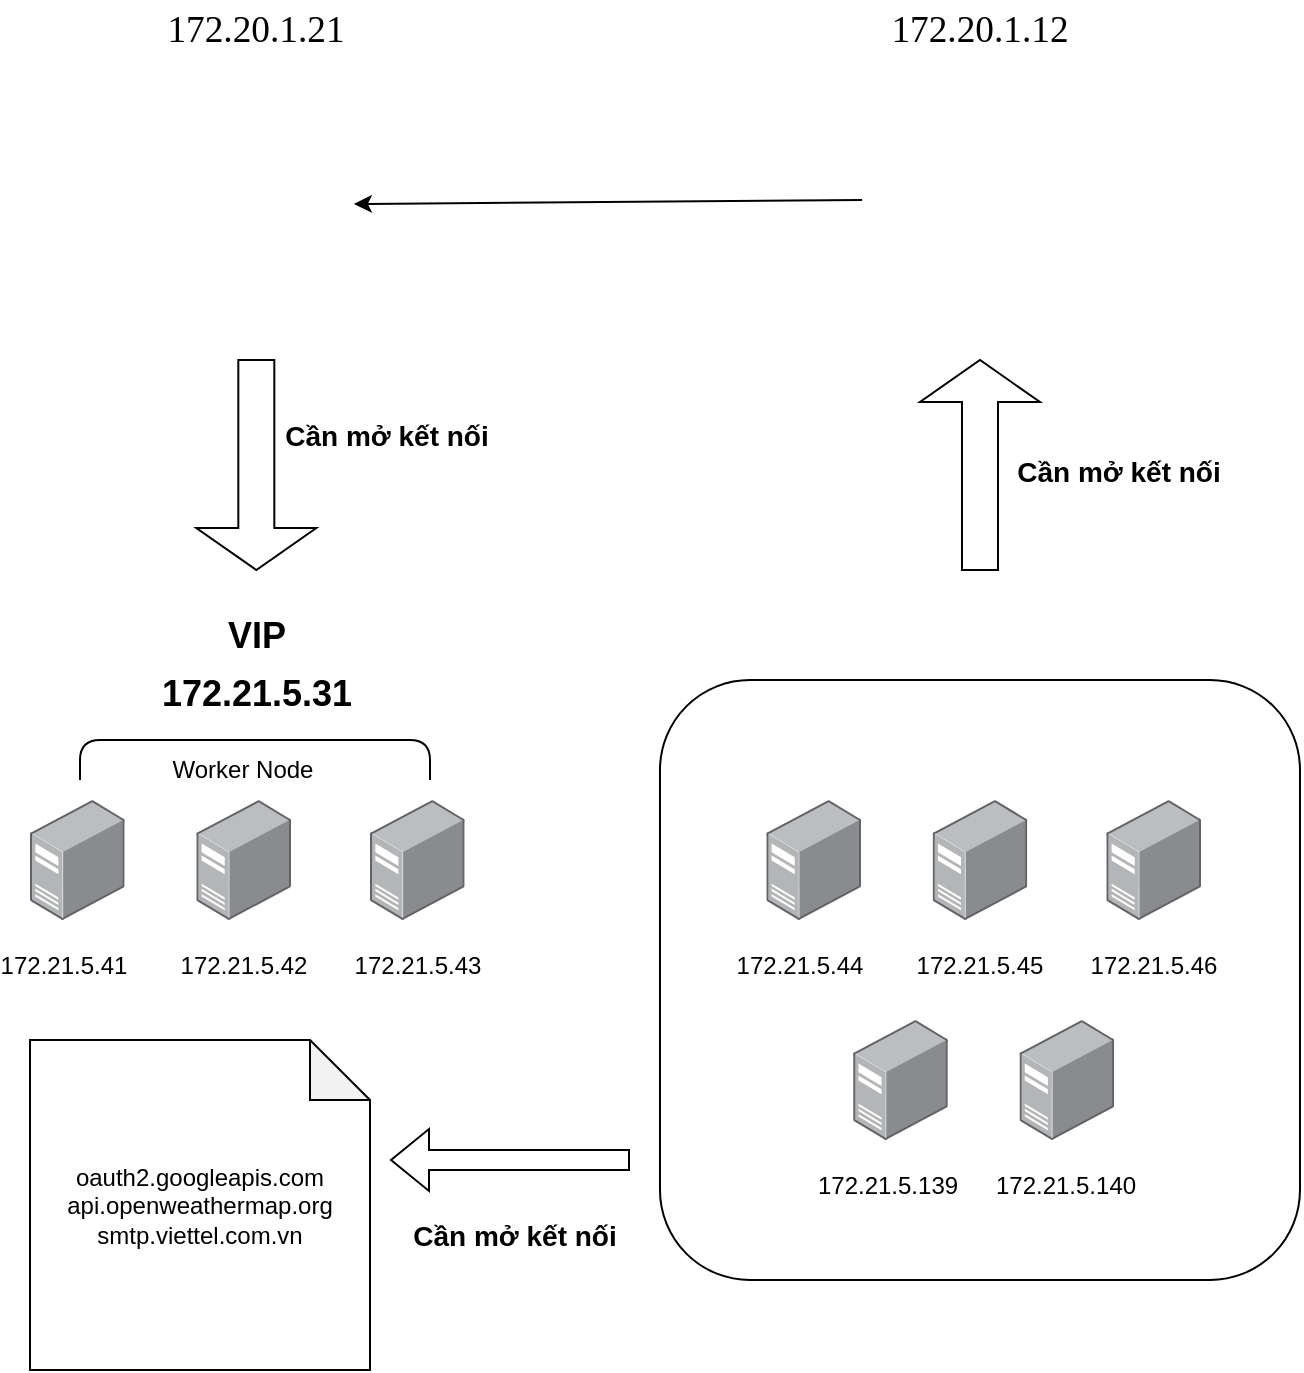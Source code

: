 <mxfile version="24.5.2" type="github">
  <diagram name="Trang-1" id="mxdWTtmPd_q35_Jz-65F">
    <mxGraphModel dx="1434" dy="796" grid="1" gridSize="10" guides="1" tooltips="1" connect="0" arrows="1" fold="1" page="1" pageScale="1" pageWidth="827" pageHeight="1169" math="0" shadow="0">
      <root>
        <mxCell id="0" />
        <mxCell id="1" parent="0" />
        <mxCell id="ZhRvSujYT5dmZntndv8J-34" value="" style="rounded=1;whiteSpace=wrap;html=1;" vertex="1" parent="1">
          <mxGeometry x="424.99" y="640" width="320" height="300" as="geometry" />
        </mxCell>
        <mxCell id="ZhRvSujYT5dmZntndv8J-2" value="" style="image;points=[];aspect=fixed;html=1;align=center;shadow=0;dashed=0;image=img/lib/allied_telesis/computer_and_terminals/Server_Desktop.svg;" vertex="1" parent="1">
          <mxGeometry x="280" y="700" width="47.33" height="60" as="geometry" />
        </mxCell>
        <mxCell id="ZhRvSujYT5dmZntndv8J-3" value="" style="image;points=[];aspect=fixed;html=1;align=center;shadow=0;dashed=0;image=img/lib/allied_telesis/computer_and_terminals/Server_Desktop.svg;" vertex="1" parent="1">
          <mxGeometry x="110" y="700" width="47.33" height="60" as="geometry" />
        </mxCell>
        <mxCell id="ZhRvSujYT5dmZntndv8J-4" value="" style="image;points=[];aspect=fixed;html=1;align=center;shadow=0;dashed=0;image=img/lib/allied_telesis/computer_and_terminals/Server_Desktop.svg;" vertex="1" parent="1">
          <mxGeometry x="193.16" y="700" width="47.33" height="60" as="geometry" />
        </mxCell>
        <mxCell id="ZhRvSujYT5dmZntndv8J-11" value="" style="shape=image;html=1;verticalAlign=top;verticalLabelPosition=bottom;labelBackgroundColor=#ffffff;imageAspect=0;aspect=fixed;image=https://cdn4.iconfinder.com/data/icons/socialcones/508/Gitlab-128.png" vertex="1" parent="1">
          <mxGeometry x="529.99" y="341" width="110" height="110" as="geometry" />
        </mxCell>
        <mxCell id="ZhRvSujYT5dmZntndv8J-12" value="" style="shape=image;verticalLabelPosition=bottom;labelBackgroundColor=default;verticalAlign=top;aspect=fixed;imageAspect=0;image=https://gitlab.com/uploads/-/system/project/avatar/41490860/runner_logo.png;" vertex="1" parent="1">
          <mxGeometry x="172.67" y="350" width="101" height="101" as="geometry" />
        </mxCell>
        <mxCell id="ZhRvSujYT5dmZntndv8J-13" value="&lt;font style=&quot;font-size: 18px;&quot;&gt;VIP&lt;br&gt;172.21.5.31&lt;/font&gt;" style="text;strokeColor=none;fillColor=none;html=1;fontSize=24;fontStyle=1;verticalAlign=middle;align=center;" vertex="1" parent="1">
          <mxGeometry x="189.08" y="620" width="66.84" height="20" as="geometry" />
        </mxCell>
        <mxCell id="ZhRvSujYT5dmZntndv8J-15" value="" style="shape=curlyBracket;whiteSpace=wrap;html=1;rounded=1;labelPosition=left;verticalLabelPosition=middle;align=right;verticalAlign=middle;size=0;rotation=90;" vertex="1" parent="1">
          <mxGeometry x="212.5" y="592.5" width="20" height="175" as="geometry" />
        </mxCell>
        <mxCell id="ZhRvSujYT5dmZntndv8J-16" value="" style="shape=singleArrow;direction=south;whiteSpace=wrap;html=1;" vertex="1" parent="1">
          <mxGeometry x="193.16" y="480" width="60" height="105" as="geometry" />
        </mxCell>
        <mxCell id="ZhRvSujYT5dmZntndv8J-18" value="Worker Node" style="text;html=1;align=center;verticalAlign=middle;whiteSpace=wrap;rounded=0;" vertex="1" parent="1">
          <mxGeometry x="166.37" y="670" width="100.92" height="30" as="geometry" />
        </mxCell>
        <mxCell id="ZhRvSujYT5dmZntndv8J-19" value="172.21.5.41" style="text;html=1;align=center;verticalAlign=middle;whiteSpace=wrap;rounded=0;" vertex="1" parent="1">
          <mxGeometry x="97.33" y="767.5" width="60" height="30" as="geometry" />
        </mxCell>
        <mxCell id="ZhRvSujYT5dmZntndv8J-20" value="172.21.5.42" style="text;html=1;align=center;verticalAlign=middle;whiteSpace=wrap;rounded=0;" vertex="1" parent="1">
          <mxGeometry x="186.83" y="767.5" width="60" height="30" as="geometry" />
        </mxCell>
        <mxCell id="ZhRvSujYT5dmZntndv8J-21" value="172.21.5.43" style="text;html=1;align=center;verticalAlign=middle;whiteSpace=wrap;rounded=0;" vertex="1" parent="1">
          <mxGeometry x="273.67" y="767.5" width="60" height="30" as="geometry" />
        </mxCell>
        <mxCell id="ZhRvSujYT5dmZntndv8J-22" value="" style="image;points=[];aspect=fixed;html=1;align=center;shadow=0;dashed=0;image=img/lib/allied_telesis/computer_and_terminals/Server_Desktop.svg;" vertex="1" parent="1">
          <mxGeometry x="648.16" y="700" width="47.33" height="60" as="geometry" />
        </mxCell>
        <mxCell id="ZhRvSujYT5dmZntndv8J-23" value="" style="image;points=[];aspect=fixed;html=1;align=center;shadow=0;dashed=0;image=img/lib/allied_telesis/computer_and_terminals/Server_Desktop.svg;" vertex="1" parent="1">
          <mxGeometry x="478.16" y="700" width="47.33" height="60" as="geometry" />
        </mxCell>
        <mxCell id="ZhRvSujYT5dmZntndv8J-24" value="" style="image;points=[];aspect=fixed;html=1;align=center;shadow=0;dashed=0;image=img/lib/allied_telesis/computer_and_terminals/Server_Desktop.svg;" vertex="1" parent="1">
          <mxGeometry x="561.32" y="700" width="47.33" height="60" as="geometry" />
        </mxCell>
        <mxCell id="ZhRvSujYT5dmZntndv8J-25" value="172.21.5.44" style="text;html=1;align=center;verticalAlign=middle;whiteSpace=wrap;rounded=0;" vertex="1" parent="1">
          <mxGeometry x="465.49" y="767.5" width="60" height="30" as="geometry" />
        </mxCell>
        <mxCell id="ZhRvSujYT5dmZntndv8J-26" value="172.21.5.45" style="text;html=1;align=center;verticalAlign=middle;whiteSpace=wrap;rounded=0;" vertex="1" parent="1">
          <mxGeometry x="554.99" y="767.5" width="60" height="30" as="geometry" />
        </mxCell>
        <mxCell id="ZhRvSujYT5dmZntndv8J-27" value="172.21.5.46" style="text;html=1;align=center;verticalAlign=middle;whiteSpace=wrap;rounded=0;" vertex="1" parent="1">
          <mxGeometry x="641.83" y="767.5" width="60" height="30" as="geometry" />
        </mxCell>
        <mxCell id="ZhRvSujYT5dmZntndv8J-28" value="" style="image;points=[];aspect=fixed;html=1;align=center;shadow=0;dashed=0;image=img/lib/allied_telesis/computer_and_terminals/Server_Desktop.svg;" vertex="1" parent="1">
          <mxGeometry x="521.58" y="810" width="47.33" height="60" as="geometry" />
        </mxCell>
        <mxCell id="ZhRvSujYT5dmZntndv8J-29" value="" style="image;points=[];aspect=fixed;html=1;align=center;shadow=0;dashed=0;image=img/lib/allied_telesis/computer_and_terminals/Server_Desktop.svg;" vertex="1" parent="1">
          <mxGeometry x="604.74" y="810" width="47.33" height="60" as="geometry" />
        </mxCell>
        <mxCell id="ZhRvSujYT5dmZntndv8J-30" value="172.21.5.139" style="text;html=1;align=center;verticalAlign=middle;whiteSpace=wrap;rounded=0;" vertex="1" parent="1">
          <mxGeometry x="508.91" y="877.5" width="60" height="30" as="geometry" />
        </mxCell>
        <mxCell id="ZhRvSujYT5dmZntndv8J-31" value="172.21.5.140" style="text;html=1;align=center;verticalAlign=middle;whiteSpace=wrap;rounded=0;" vertex="1" parent="1">
          <mxGeometry x="598.41" y="877.5" width="60" height="30" as="geometry" />
        </mxCell>
        <mxCell id="ZhRvSujYT5dmZntndv8J-32" value="" style="shape=singleArrow;direction=south;whiteSpace=wrap;html=1;rotation=-180;" vertex="1" parent="1">
          <mxGeometry x="554.99" y="480" width="60" height="105" as="geometry" />
        </mxCell>
        <mxCell id="ZhRvSujYT5dmZntndv8J-36" value="oauth2.googleapis.com&lt;div&gt;api.openweathermap.org&lt;/div&gt;&lt;div&gt;smtp.viettel.com.vn&lt;br&gt;&lt;/div&gt;" style="shape=note;whiteSpace=wrap;html=1;backgroundOutline=1;darkOpacity=0.05;" vertex="1" parent="1">
          <mxGeometry x="110" y="820" width="170" height="165" as="geometry" />
        </mxCell>
        <mxCell id="ZhRvSujYT5dmZntndv8J-39" value="&lt;font style=&quot;font-size: 14px;&quot;&gt;Cần mở kết nối&lt;/font&gt;" style="text;strokeColor=none;fillColor=none;html=1;fontSize=24;fontStyle=1;verticalAlign=middle;align=center;" vertex="1" parent="1">
          <mxGeometry x="246.83" y="500" width="83.17" height="30" as="geometry" />
        </mxCell>
        <mxCell id="ZhRvSujYT5dmZntndv8J-42" value="&lt;font style=&quot;font-size: 14px;&quot;&gt;Cần mở kết nối&lt;/font&gt;" style="text;strokeColor=none;fillColor=none;html=1;fontSize=24;fontStyle=1;verticalAlign=middle;align=center;" vertex="1" parent="1">
          <mxGeometry x="612.32" y="517.5" width="83.17" height="30" as="geometry" />
        </mxCell>
        <mxCell id="ZhRvSujYT5dmZntndv8J-44" value="" style="shape=flexArrow;endArrow=classic;html=1;rounded=0;" edge="1" parent="1">
          <mxGeometry width="50" height="50" relative="1" as="geometry">
            <mxPoint x="410" y="880" as="sourcePoint" />
            <mxPoint x="290" y="880" as="targetPoint" />
          </mxGeometry>
        </mxCell>
        <mxCell id="ZhRvSujYT5dmZntndv8J-45" value="&lt;font style=&quot;font-size: 14px;&quot;&gt;Cần mở kết nối&lt;/font&gt;" style="text;strokeColor=none;fillColor=none;html=1;fontSize=24;fontStyle=1;verticalAlign=middle;align=center;" vertex="1" parent="1">
          <mxGeometry x="310.0" y="900" width="83.17" height="30" as="geometry" />
        </mxCell>
        <mxCell id="ZhRvSujYT5dmZntndv8J-46" value="" style="endArrow=classic;html=1;rounded=0;exitX=-0.036;exitY=0.536;exitDx=0;exitDy=0;exitPerimeter=0;entryX=0.983;entryY=0.515;entryDx=0;entryDy=0;entryPerimeter=0;" edge="1" parent="1" source="ZhRvSujYT5dmZntndv8J-11" target="ZhRvSujYT5dmZntndv8J-12">
          <mxGeometry width="50" height="50" relative="1" as="geometry">
            <mxPoint x="406.03" y="297.02" as="sourcePoint" />
            <mxPoint x="320.0" y="503.98" as="targetPoint" />
          </mxGeometry>
        </mxCell>
        <mxCell id="ZhRvSujYT5dmZntndv8J-47" value="&lt;span style=&quot;font-size: 14pt; line-height: 151%; font-family: &amp;quot;Times New Roman&amp;quot;, serif;&quot;&gt;172.20.1.12&lt;/span&gt;" style="text;html=1;align=center;verticalAlign=middle;whiteSpace=wrap;rounded=0;" vertex="1" parent="1">
          <mxGeometry x="554.99" y="300" width="60" height="30" as="geometry" />
        </mxCell>
        <mxCell id="ZhRvSujYT5dmZntndv8J-48" value="&lt;span style=&quot;font-size: 14pt; line-height: 151%; font-family: &amp;quot;Times New Roman&amp;quot;, serif;&quot;&gt;172.20.1.21&lt;/span&gt;" style="text;html=1;align=center;verticalAlign=middle;whiteSpace=wrap;rounded=0;" vertex="1" parent="1">
          <mxGeometry x="192.5" y="300" width="60" height="30" as="geometry" />
        </mxCell>
      </root>
    </mxGraphModel>
  </diagram>
</mxfile>
